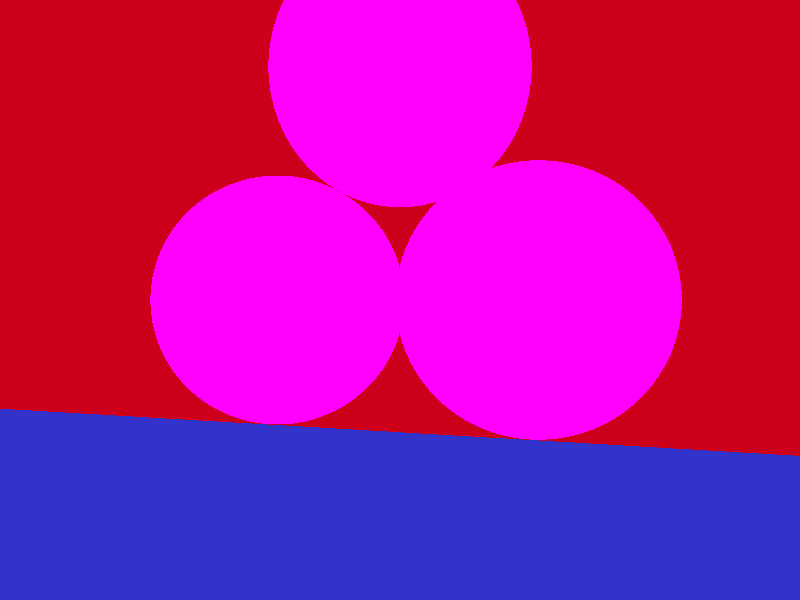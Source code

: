 // cs174, assignment 1 sample file (RIGHT HANDED)

camera {
    location  <0, 0, 14>
        up        <0,  1,  0>
        right     <1.33333, 0,  0>
        look_at   <0, 0, 0>
}


light_source {<-100, 100, 100> color rgb <1.5, 1.5, 1.5>}

sphere { <-3.0, 0.0, 0.0>, 3
    pigment { color rgb <1.0, 0.0, 1.0>}
    finish {ambient 0.2 diffuse 0.4}
    rotate< 0, 15 , 0>
}
sphere { <3, 0, 0>, 3
    pigment { color rgb <1.0, 0.0, 1.0>}
    finish {ambient 0.2 diffuse 0.4}
    rotate< 0, 15 , 0>
}

sphere { <0.0, 5.2, 0>, 3
    pigment { color rgb <1.0, 0.0, 1.0>}
    finish {ambient 0.2 diffuse 0.4}
    rotate< 0, 15 , 0>
}

plane {<0, 1, 0>, -4
    pigment {color rgb <0.2, 0.2, 0.8>}
    finish {ambient 0.4 diffuse 0.8}
    rotate< 0, 15 , 0>
}

plane {<0, 0, 1>, -4
    pigment {color rgb <0.8, 0.0, 0.1>}
    finish {ambient 0.4 diffuse 0.8}
    rotate< 0, 15 , 0>
}
